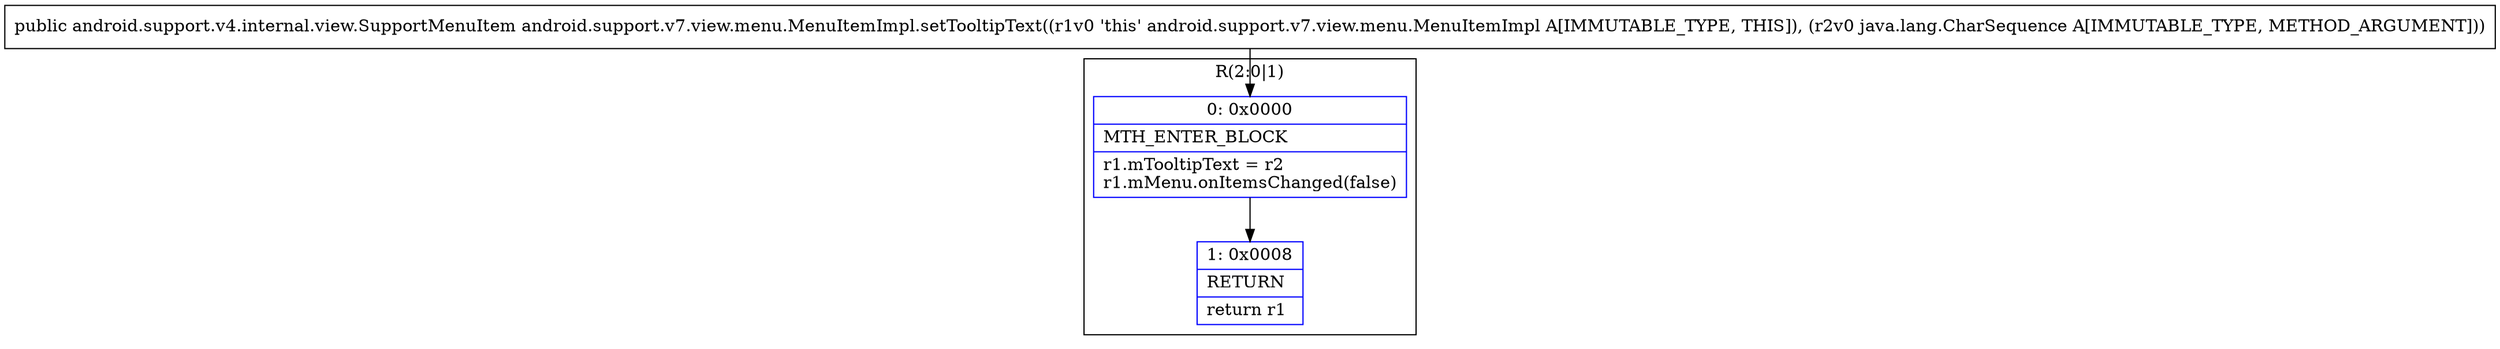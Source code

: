 digraph "CFG forandroid.support.v7.view.menu.MenuItemImpl.setTooltipText(Ljava\/lang\/CharSequence;)Landroid\/support\/v4\/internal\/view\/SupportMenuItem;" {
subgraph cluster_Region_597309128 {
label = "R(2:0|1)";
node [shape=record,color=blue];
Node_0 [shape=record,label="{0\:\ 0x0000|MTH_ENTER_BLOCK\l|r1.mTooltipText = r2\lr1.mMenu.onItemsChanged(false)\l}"];
Node_1 [shape=record,label="{1\:\ 0x0008|RETURN\l|return r1\l}"];
}
MethodNode[shape=record,label="{public android.support.v4.internal.view.SupportMenuItem android.support.v7.view.menu.MenuItemImpl.setTooltipText((r1v0 'this' android.support.v7.view.menu.MenuItemImpl A[IMMUTABLE_TYPE, THIS]), (r2v0 java.lang.CharSequence A[IMMUTABLE_TYPE, METHOD_ARGUMENT])) }"];
MethodNode -> Node_0;
Node_0 -> Node_1;
}

